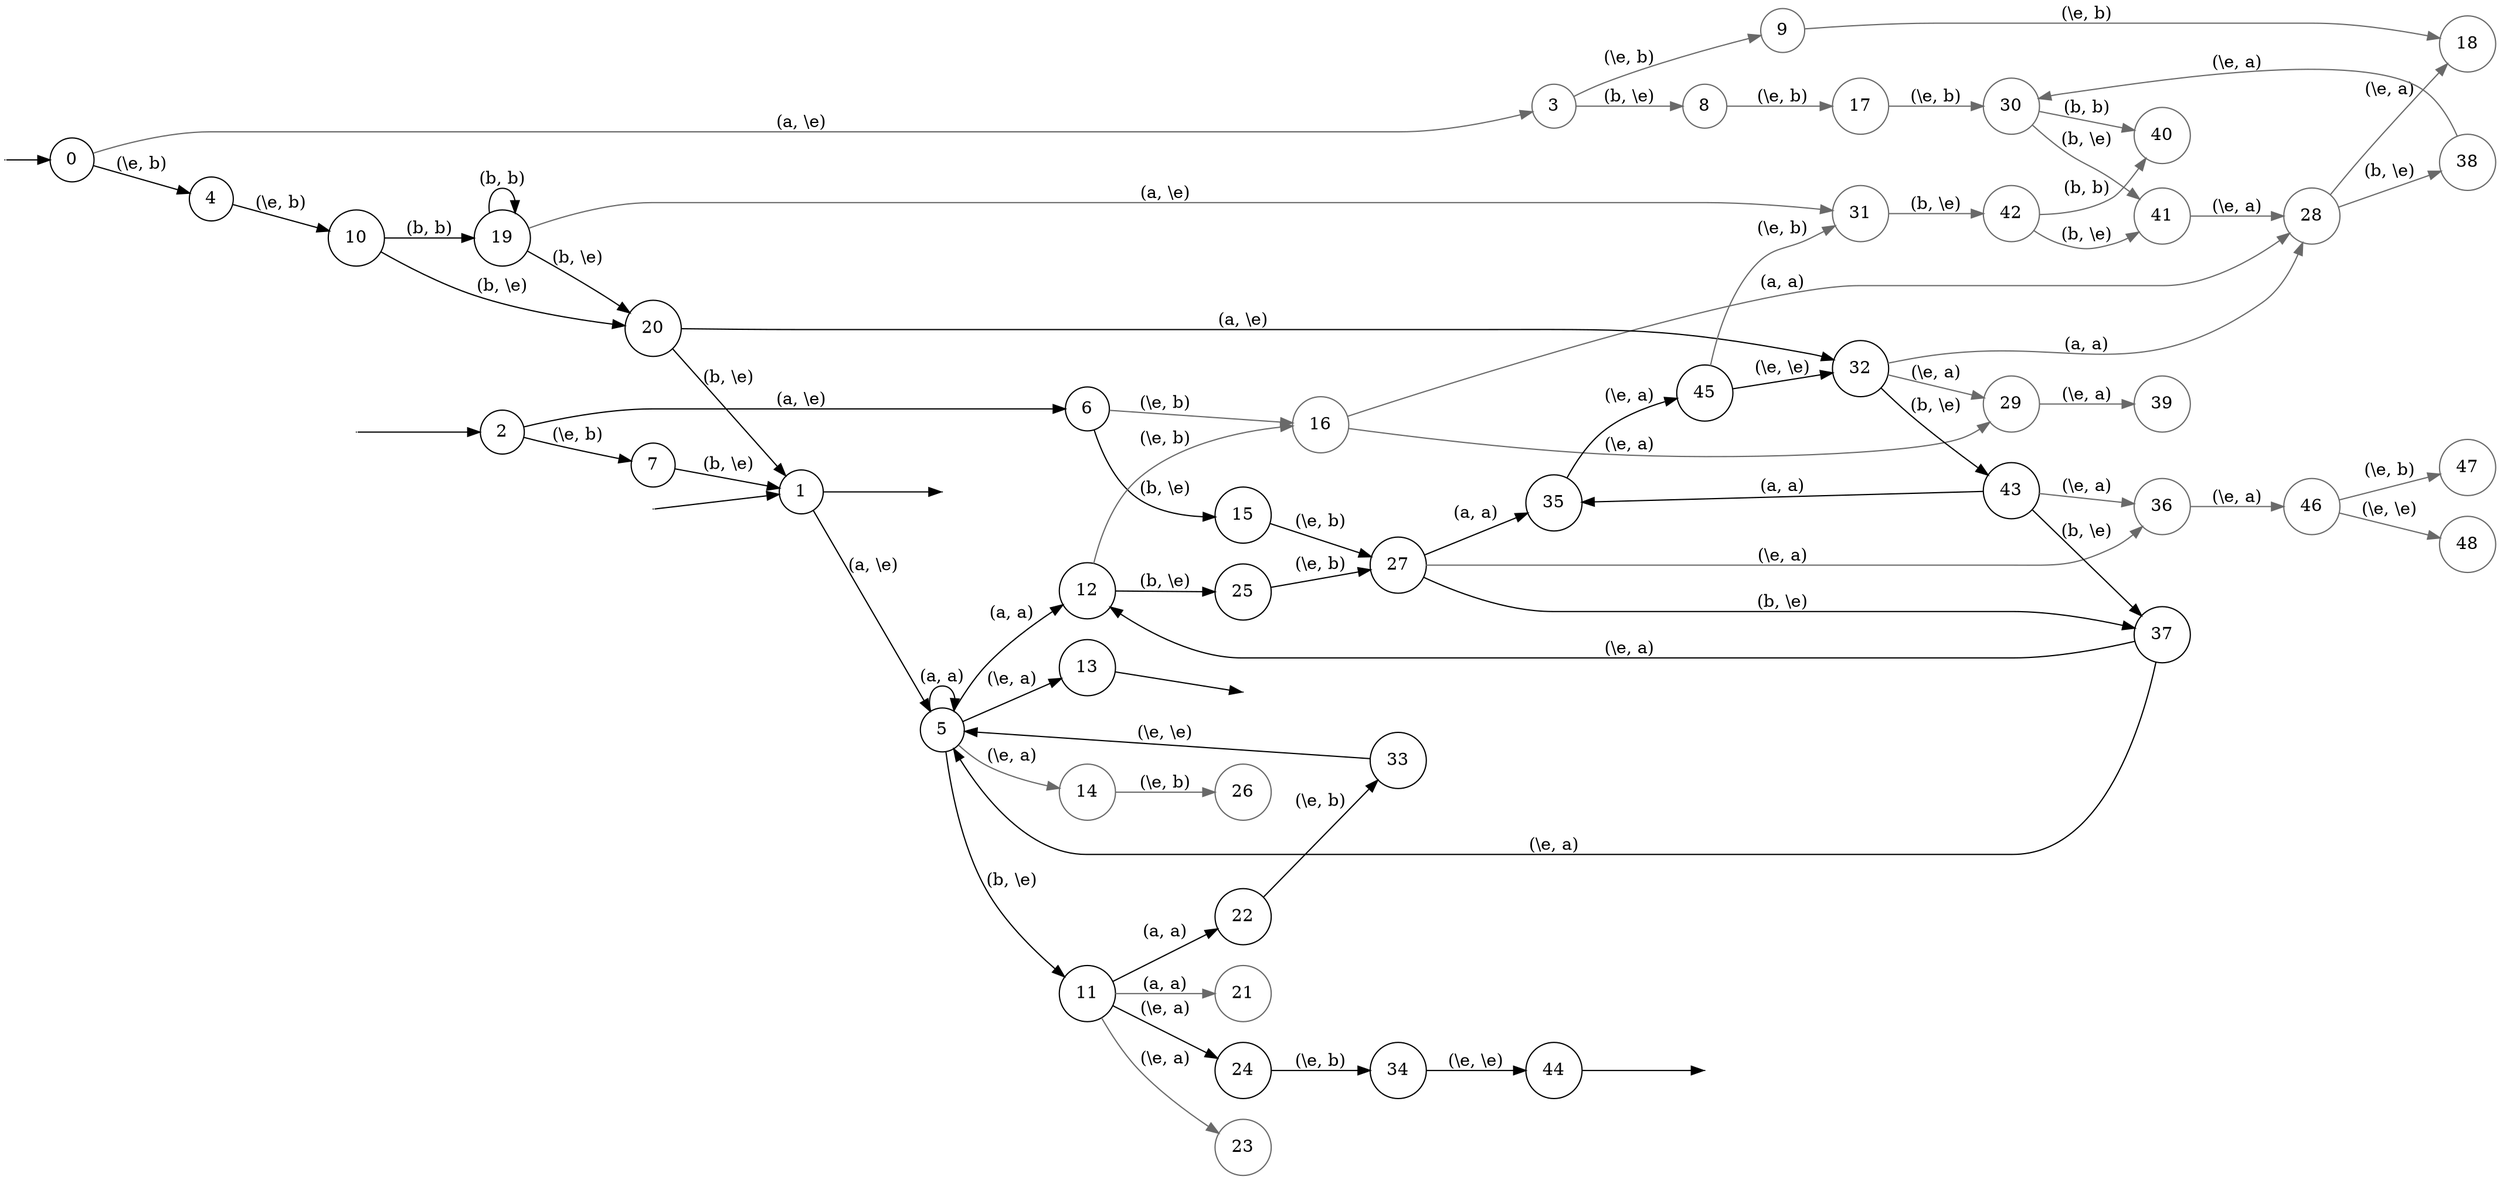 digraph
{
  vcsn_context = "lat<lan<lal_char(ab)>,lan<lal_char(ab)>>_b"
  rankdir = LR
  {
    node [shape = point, width = 0]
    I0
    I1
    I2
    F1
    F13
    F44
  }
  {
    node [shape = circle]
    0
    1
    2
    3 [color = DimGray]
    4
    5
    6
    7
    8 [color = DimGray]
    9 [color = DimGray]
    10
    11
    12
    13
    14 [color = DimGray]
    15
    16 [color = DimGray]
    17 [color = DimGray]
    18 [color = DimGray]
    19
    20
    21 [color = DimGray]
    22
    23 [color = DimGray]
    24
    25
    26 [color = DimGray]
    27
    28 [color = DimGray]
    29 [color = DimGray]
    30 [color = DimGray]
    31 [color = DimGray]
    32
    33
    34
    35
    36 [color = DimGray]
    37
    38 [color = DimGray]
    39 [color = DimGray]
    40 [color = DimGray]
    41 [color = DimGray]
    42 [color = DimGray]
    43
    44
    45
    46 [color = DimGray]
    47 [color = DimGray]
    48 [color = DimGray]
  }
  I0 -> 0
  I1 -> 1
  I2 -> 2
  0 -> 3 [label = "(a, \\e)", color = DimGray]
  0 -> 4 [label = "(\\e, b)"]
  1 -> F1
  1 -> 5 [label = "(a, \\e)"]
  2 -> 6 [label = "(a, \\e)"]
  2 -> 7 [label = "(\\e, b)"]
  3 -> 8 [label = "(b, \\e)", color = DimGray]
  3 -> 9 [label = "(\\e, b)", color = DimGray]
  4 -> 10 [label = "(\\e, b)"]
  5 -> 5 [label = "(a, a)"]
  5 -> 11 [label = "(b, \\e)"]
  5 -> 12 [label = "(a, a)"]
  5 -> 13 [label = "(\\e, a)"]
  5 -> 14 [label = "(\\e, a)", color = DimGray]
  6 -> 15 [label = "(b, \\e)"]
  6 -> 16 [label = "(\\e, b)", color = DimGray]
  7 -> 1 [label = "(b, \\e)"]
  8 -> 17 [label = "(\\e, b)", color = DimGray]
  9 -> 18 [label = "(\\e, b)", color = DimGray]
  10 -> 19 [label = "(b, b)"]
  10 -> 20 [label = "(b, \\e)"]
  11 -> 21 [label = "(a, a)", color = DimGray]
  11 -> 22 [label = "(a, a)"]
  11 -> 23 [label = "(\\e, a)", color = DimGray]
  11 -> 24 [label = "(\\e, a)"]
  12 -> 16 [label = "(\\e, b)", color = DimGray]
  12 -> 25 [label = "(b, \\e)"]
  13 -> F13
  14 -> 26 [label = "(\\e, b)", color = DimGray]
  15 -> 27 [label = "(\\e, b)"]
  16 -> 28 [label = "(a, a)", color = DimGray]
  16 -> 29 [label = "(\\e, a)", color = DimGray]
  17 -> 30 [label = "(\\e, b)", color = DimGray]
  19 -> 19 [label = "(b, b)"]
  19 -> 20 [label = "(b, \\e)"]
  19 -> 31 [label = "(a, \\e)", color = DimGray]
  20 -> 1 [label = "(b, \\e)"]
  20 -> 32 [label = "(a, \\e)"]
  22 -> 33 [label = "(\\e, b)"]
  24 -> 34 [label = "(\\e, b)"]
  25 -> 27 [label = "(\\e, b)"]
  27 -> 35 [label = "(a, a)"]
  27 -> 36 [label = "(\\e, a)", color = DimGray]
  27 -> 37 [label = "(b, \\e)"]
  28 -> 18 [label = "(\\e, a)", color = DimGray]
  28 -> 38 [label = "(b, \\e)", color = DimGray]
  29 -> 39 [label = "(\\e, a)", color = DimGray]
  30 -> 40 [label = "(b, b)", color = DimGray]
  30 -> 41 [label = "(b, \\e)", color = DimGray]
  31 -> 42 [label = "(b, \\e)", color = DimGray]
  32 -> 28 [label = "(a, a)", color = DimGray]
  32 -> 29 [label = "(\\e, a)", color = DimGray]
  32 -> 43 [label = "(b, \\e)"]
  33 -> 5 [label = "(\\e, \\e)"]
  34 -> 44 [label = "(\\e, \\e)"]
  35 -> 45 [label = "(\\e, a)"]
  36 -> 46 [label = "(\\e, a)", color = DimGray]
  37 -> 5 [label = "(\\e, a)"]
  37 -> 12 [label = "(\\e, a)"]
  38 -> 30 [label = "(\\e, a)", color = DimGray]
  41 -> 28 [label = "(\\e, a)", color = DimGray]
  42 -> 40 [label = "(b, b)", color = DimGray]
  42 -> 41 [label = "(b, \\e)", color = DimGray]
  43 -> 35 [label = "(a, a)"]
  43 -> 36 [label = "(\\e, a)", color = DimGray]
  43 -> 37 [label = "(b, \\e)"]
  44 -> F44
  45 -> 31 [label = "(\\e, b)", color = DimGray]
  45 -> 32 [label = "(\\e, \\e)"]
  46 -> 47 [label = "(\\e, b)", color = DimGray]
  46 -> 48 [label = "(\\e, \\e)", color = DimGray]
}

